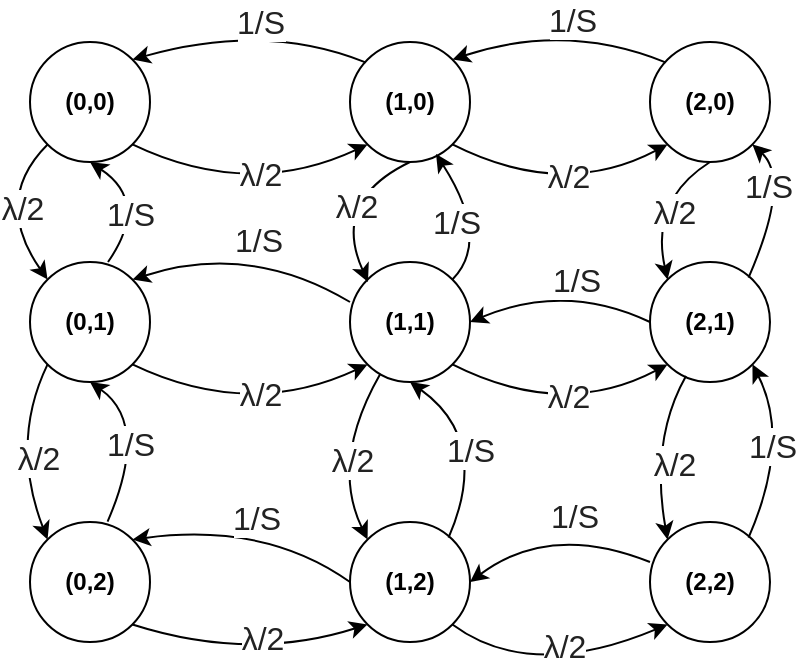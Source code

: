 <mxfile version="12.1.7" type="device" pages="1"><diagram id="SksCdVX9uX_HkZc8XGIa" name="Page-1"><mxGraphModel dx="772" dy="611" grid="1" gridSize="10" guides="1" tooltips="1" connect="1" arrows="1" fold="1" page="1" pageScale="1" pageWidth="850" pageHeight="1100" math="0" shadow="0"><root><mxCell id="0"/><mxCell id="1" parent="0"/><mxCell id="Q_JCCp_GhxckRF858CZk-1" value="&lt;b&gt;(0,0)&lt;/b&gt;" style="ellipse;whiteSpace=wrap;html=1;aspect=fixed;" vertex="1" parent="1"><mxGeometry x="100" y="70" width="60" height="60" as="geometry"/></mxCell><mxCell id="Q_JCCp_GhxckRF858CZk-2" value="&lt;b&gt;(1,0)&lt;/b&gt;" style="ellipse;whiteSpace=wrap;html=1;aspect=fixed;" vertex="1" parent="1"><mxGeometry x="260" y="70" width="60" height="60" as="geometry"/></mxCell><mxCell id="Q_JCCp_GhxckRF858CZk-3" value="&lt;b&gt;(2,0)&lt;/b&gt;" style="ellipse;whiteSpace=wrap;html=1;aspect=fixed;" vertex="1" parent="1"><mxGeometry x="410" y="70" width="60" height="60" as="geometry"/></mxCell><mxCell id="Q_JCCp_GhxckRF858CZk-4" value="&lt;b&gt;(1,1)&lt;/b&gt;" style="ellipse;whiteSpace=wrap;html=1;aspect=fixed;" vertex="1" parent="1"><mxGeometry x="260" y="180" width="60" height="60" as="geometry"/></mxCell><mxCell id="Q_JCCp_GhxckRF858CZk-5" value="&lt;b&gt;(0,1)&lt;/b&gt;" style="ellipse;whiteSpace=wrap;html=1;aspect=fixed;" vertex="1" parent="1"><mxGeometry x="100" y="180" width="60" height="60" as="geometry"/></mxCell><mxCell id="Q_JCCp_GhxckRF858CZk-6" value="&lt;b&gt;(0,2)&lt;/b&gt;" style="ellipse;whiteSpace=wrap;html=1;aspect=fixed;" vertex="1" parent="1"><mxGeometry x="100" y="310" width="60" height="60" as="geometry"/></mxCell><mxCell id="Q_JCCp_GhxckRF858CZk-7" value="&lt;b&gt;(1,2)&lt;/b&gt;" style="ellipse;whiteSpace=wrap;html=1;aspect=fixed;" vertex="1" parent="1"><mxGeometry x="260" y="310" width="60" height="60" as="geometry"/></mxCell><mxCell id="Q_JCCp_GhxckRF858CZk-8" value="&lt;b&gt;(2,2)&lt;/b&gt;" style="ellipse;whiteSpace=wrap;html=1;aspect=fixed;" vertex="1" parent="1"><mxGeometry x="410" y="310" width="60" height="60" as="geometry"/></mxCell><mxCell id="Q_JCCp_GhxckRF858CZk-9" value="&lt;b&gt;(2,1)&lt;/b&gt;" style="ellipse;whiteSpace=wrap;html=1;aspect=fixed;" vertex="1" parent="1"><mxGeometry x="410" y="180" width="60" height="60" as="geometry"/></mxCell><mxCell id="Q_JCCp_GhxckRF858CZk-10" value="" style="endArrow=classic;html=1;entryX=0;entryY=1;entryDx=0;entryDy=0;exitX=1;exitY=1;exitDx=0;exitDy=0;curved=1;" edge="1" parent="1" source="Q_JCCp_GhxckRF858CZk-6" target="Q_JCCp_GhxckRF858CZk-7"><mxGeometry width="50" height="50" relative="1" as="geometry"><mxPoint x="100" y="440" as="sourcePoint"/><mxPoint x="150" y="390" as="targetPoint"/><Array as="points"><mxPoint x="210" y="380"/></Array></mxGeometry></mxCell><mxCell id="Q_JCCp_GhxckRF858CZk-11" value="&lt;span style=&quot;color: rgb(34 , 34 , 34) ; font-family: &amp;#34;arial&amp;#34; , sans-serif ; font-size: 16px ; text-align: left ; white-space: normal&quot;&gt;λ/2&lt;/span&gt;" style="text;html=1;resizable=0;points=[];align=center;verticalAlign=middle;labelBackgroundColor=#ffffff;" vertex="1" connectable="0" parent="Q_JCCp_GhxckRF858CZk-10"><mxGeometry x="0.152" y="10" relative="1" as="geometry"><mxPoint as="offset"/></mxGeometry></mxCell><mxCell id="Q_JCCp_GhxckRF858CZk-12" value="" style="endArrow=classic;html=1;exitX=1;exitY=1;exitDx=0;exitDy=0;curved=1;entryX=0;entryY=1;entryDx=0;entryDy=0;" edge="1" parent="1" source="Q_JCCp_GhxckRF858CZk-7" target="Q_JCCp_GhxckRF858CZk-8"><mxGeometry width="50" height="50" relative="1" as="geometry"><mxPoint x="161.213" y="371.213" as="sourcePoint"/><mxPoint x="410" y="340" as="targetPoint"/><Array as="points"><mxPoint x="350" y="390"/></Array></mxGeometry></mxCell><mxCell id="Q_JCCp_GhxckRF858CZk-13" value="&lt;span style=&quot;color: rgb(34 , 34 , 34) ; font-family: &amp;#34;arial&amp;#34; , sans-serif ; font-size: 16px ; text-align: left ; white-space: normal&quot;&gt;λ/2&lt;/span&gt;" style="text;html=1;resizable=0;points=[];align=center;verticalAlign=middle;labelBackgroundColor=#ffffff;" vertex="1" connectable="0" parent="Q_JCCp_GhxckRF858CZk-12"><mxGeometry x="0.152" y="10" relative="1" as="geometry"><mxPoint as="offset"/></mxGeometry></mxCell><mxCell id="Q_JCCp_GhxckRF858CZk-14" value="" style="endArrow=classic;html=1;entryX=0;entryY=1;entryDx=0;entryDy=0;exitX=1;exitY=1;exitDx=0;exitDy=0;curved=1;" edge="1" parent="1" source="Q_JCCp_GhxckRF858CZk-4" target="Q_JCCp_GhxckRF858CZk-9"><mxGeometry width="50" height="50" relative="1" as="geometry"><mxPoint x="307.213" y="240.213" as="sourcePoint"/><mxPoint x="424.787" y="240.213" as="targetPoint"/><Array as="points"><mxPoint x="366" y="259"/></Array></mxGeometry></mxCell><mxCell id="Q_JCCp_GhxckRF858CZk-15" value="&lt;span style=&quot;color: rgb(34 , 34 , 34) ; font-family: &amp;#34;arial&amp;#34; , sans-serif ; font-size: 16px ; text-align: left ; white-space: normal&quot;&gt;λ/2&lt;/span&gt;" style="text;html=1;resizable=0;points=[];align=center;verticalAlign=middle;labelBackgroundColor=#ffffff;" vertex="1" connectable="0" parent="Q_JCCp_GhxckRF858CZk-14"><mxGeometry x="0.152" y="10" relative="1" as="geometry"><mxPoint as="offset"/></mxGeometry></mxCell><mxCell id="Q_JCCp_GhxckRF858CZk-16" value="" style="endArrow=classic;html=1;entryX=0;entryY=1;entryDx=0;entryDy=0;exitX=1;exitY=1;exitDx=0;exitDy=0;curved=1;" edge="1" parent="1" source="Q_JCCp_GhxckRF858CZk-5" target="Q_JCCp_GhxckRF858CZk-4"><mxGeometry width="50" height="50" relative="1" as="geometry"><mxPoint x="150.213" y="240.213" as="sourcePoint"/><mxPoint x="267.787" y="240.213" as="targetPoint"/><Array as="points"><mxPoint x="209" y="259"/></Array></mxGeometry></mxCell><mxCell id="Q_JCCp_GhxckRF858CZk-17" value="&lt;span style=&quot;color: rgb(34 , 34 , 34) ; font-family: &amp;#34;arial&amp;#34; , sans-serif ; font-size: 16px ; text-align: left ; white-space: normal&quot;&gt;λ/2&lt;/span&gt;" style="text;html=1;resizable=0;points=[];align=center;verticalAlign=middle;labelBackgroundColor=#ffffff;" vertex="1" connectable="0" parent="Q_JCCp_GhxckRF858CZk-16"><mxGeometry x="0.152" y="10" relative="1" as="geometry"><mxPoint as="offset"/></mxGeometry></mxCell><mxCell id="Q_JCCp_GhxckRF858CZk-18" value="" style="endArrow=classic;html=1;entryX=0;entryY=1;entryDx=0;entryDy=0;exitX=1;exitY=1;exitDx=0;exitDy=0;curved=1;" edge="1" parent="1" source="Q_JCCp_GhxckRF858CZk-1" target="Q_JCCp_GhxckRF858CZk-2"><mxGeometry width="50" height="50" relative="1" as="geometry"><mxPoint x="150.213" y="130.213" as="sourcePoint"/><mxPoint x="267.787" y="130.213" as="targetPoint"/><Array as="points"><mxPoint x="209" y="149"/></Array></mxGeometry></mxCell><mxCell id="Q_JCCp_GhxckRF858CZk-19" value="&lt;span style=&quot;color: rgb(34 , 34 , 34) ; font-family: &amp;#34;arial&amp;#34; , sans-serif ; font-size: 16px ; text-align: left ; white-space: normal&quot;&gt;λ/2&lt;/span&gt;" style="text;html=1;resizable=0;points=[];align=center;verticalAlign=middle;labelBackgroundColor=#ffffff;" vertex="1" connectable="0" parent="Q_JCCp_GhxckRF858CZk-18"><mxGeometry x="0.152" y="10" relative="1" as="geometry"><mxPoint as="offset"/></mxGeometry></mxCell><mxCell id="Q_JCCp_GhxckRF858CZk-20" value="" style="endArrow=classic;html=1;entryX=0;entryY=1;entryDx=0;entryDy=0;exitX=1;exitY=1;exitDx=0;exitDy=0;curved=1;" edge="1" parent="1" source="Q_JCCp_GhxckRF858CZk-2" target="Q_JCCp_GhxckRF858CZk-3"><mxGeometry width="50" height="50" relative="1" as="geometry"><mxPoint x="307.213" y="130.213" as="sourcePoint"/><mxPoint x="424.787" y="130.213" as="targetPoint"/><Array as="points"><mxPoint x="366" y="149"/></Array></mxGeometry></mxCell><mxCell id="Q_JCCp_GhxckRF858CZk-21" value="&lt;span style=&quot;color: rgb(34 , 34 , 34) ; font-family: &amp;#34;arial&amp;#34; , sans-serif ; font-size: 16px ; text-align: left ; white-space: normal&quot;&gt;λ/2&lt;/span&gt;" style="text;html=1;resizable=0;points=[];align=center;verticalAlign=middle;labelBackgroundColor=#ffffff;" vertex="1" connectable="0" parent="Q_JCCp_GhxckRF858CZk-20"><mxGeometry x="0.152" y="10" relative="1" as="geometry"><mxPoint as="offset"/></mxGeometry></mxCell><mxCell id="Q_JCCp_GhxckRF858CZk-22" value="" style="endArrow=classic;html=1;entryX=0;entryY=0;entryDx=0;entryDy=0;exitX=0;exitY=1;exitDx=0;exitDy=0;curved=1;" edge="1" parent="1" source="Q_JCCp_GhxckRF858CZk-5" target="Q_JCCp_GhxckRF858CZk-6"><mxGeometry width="50" height="50" relative="1" as="geometry"><mxPoint x="211.213" y="421.213" as="sourcePoint"/><mxPoint x="328.787" y="421.213" as="targetPoint"/><Array as="points"><mxPoint x="90" y="270"/></Array></mxGeometry></mxCell><mxCell id="Q_JCCp_GhxckRF858CZk-23" value="&lt;span style=&quot;color: rgb(34 , 34 , 34) ; font-family: &amp;#34;arial&amp;#34; , sans-serif ; font-size: 16px ; text-align: left ; white-space: normal&quot;&gt;λ/2&lt;/span&gt;" style="text;html=1;resizable=0;points=[];align=center;verticalAlign=middle;labelBackgroundColor=#ffffff;" vertex="1" connectable="0" parent="Q_JCCp_GhxckRF858CZk-22"><mxGeometry x="0.152" y="10" relative="1" as="geometry"><mxPoint as="offset"/></mxGeometry></mxCell><mxCell id="Q_JCCp_GhxckRF858CZk-26" value="" style="endArrow=classic;html=1;entryX=0;entryY=0;entryDx=0;entryDy=0;exitX=0;exitY=1;exitDx=0;exitDy=0;curved=1;" edge="1" parent="1" source="Q_JCCp_GhxckRF858CZk-1" target="Q_JCCp_GhxckRF858CZk-5"><mxGeometry width="50" height="50" relative="1" as="geometry"><mxPoint x="99.787" y="110.213" as="sourcePoint"/><mxPoint x="99.787" y="197.787" as="targetPoint"/><Array as="points"><mxPoint x="81" y="149"/></Array></mxGeometry></mxCell><mxCell id="Q_JCCp_GhxckRF858CZk-27" value="&lt;span style=&quot;color: rgb(34 , 34 , 34) ; font-family: &amp;#34;arial&amp;#34; , sans-serif ; font-size: 16px ; text-align: left ; white-space: normal&quot;&gt;λ/2&lt;/span&gt;" style="text;html=1;resizable=0;points=[];align=center;verticalAlign=middle;labelBackgroundColor=#ffffff;" vertex="1" connectable="0" parent="Q_JCCp_GhxckRF858CZk-26"><mxGeometry x="0.152" y="10" relative="1" as="geometry"><mxPoint as="offset"/></mxGeometry></mxCell><mxCell id="Q_JCCp_GhxckRF858CZk-28" value="" style="endArrow=classic;html=1;entryX=0;entryY=0;entryDx=0;entryDy=0;curved=1;" edge="1" parent="1" source="Q_JCCp_GhxckRF858CZk-4" target="Q_JCCp_GhxckRF858CZk-7"><mxGeometry width="50" height="50" relative="1" as="geometry"><mxPoint x="248.787" y="252.213" as="sourcePoint"/><mxPoint x="248.787" y="339.787" as="targetPoint"/><Array as="points"><mxPoint x="250" y="280"/></Array></mxGeometry></mxCell><mxCell id="Q_JCCp_GhxckRF858CZk-29" value="&lt;span style=&quot;color: rgb(34 , 34 , 34) ; font-family: &amp;#34;arial&amp;#34; , sans-serif ; font-size: 16px ; text-align: left ; white-space: normal&quot;&gt;λ/2&lt;/span&gt;" style="text;html=1;resizable=0;points=[];align=center;verticalAlign=middle;labelBackgroundColor=#ffffff;" vertex="1" connectable="0" parent="Q_JCCp_GhxckRF858CZk-28"><mxGeometry x="0.152" y="10" relative="1" as="geometry"><mxPoint as="offset"/></mxGeometry></mxCell><mxCell id="Q_JCCp_GhxckRF858CZk-34" value="" style="endArrow=classic;html=1;entryX=0;entryY=0;entryDx=0;entryDy=0;curved=1;exitX=0.5;exitY=1;exitDx=0;exitDy=0;" edge="1" parent="1" source="Q_JCCp_GhxckRF858CZk-3" target="Q_JCCp_GhxckRF858CZk-9"><mxGeometry width="50" height="50" relative="1" as="geometry"><mxPoint x="430" y="130" as="sourcePoint"/><mxPoint x="443.787" y="197.787" as="targetPoint"/><Array as="points"><mxPoint x="410" y="149"/></Array></mxGeometry></mxCell><mxCell id="Q_JCCp_GhxckRF858CZk-35" value="&lt;span style=&quot;color: rgb(34 , 34 , 34) ; font-family: &amp;#34;arial&amp;#34; , sans-serif ; font-size: 16px ; text-align: left ; white-space: normal&quot;&gt;λ/2&lt;/span&gt;" style="text;html=1;resizable=0;points=[];align=center;verticalAlign=middle;labelBackgroundColor=#ffffff;" vertex="1" connectable="0" parent="Q_JCCp_GhxckRF858CZk-34"><mxGeometry x="0.152" y="10" relative="1" as="geometry"><mxPoint as="offset"/></mxGeometry></mxCell><mxCell id="Q_JCCp_GhxckRF858CZk-36" value="" style="endArrow=classic;html=1;entryX=0;entryY=0;entryDx=0;entryDy=0;exitX=0.3;exitY=0.95;exitDx=0;exitDy=0;curved=1;exitPerimeter=0;" edge="1" parent="1" source="Q_JCCp_GhxckRF858CZk-9" target="Q_JCCp_GhxckRF858CZk-8"><mxGeometry width="50" height="50" relative="1" as="geometry"><mxPoint x="439.787" y="230.213" as="sourcePoint"/><mxPoint x="439.787" y="317.787" as="targetPoint"/><Array as="points"><mxPoint x="410" y="269"/></Array></mxGeometry></mxCell><mxCell id="Q_JCCp_GhxckRF858CZk-37" value="&lt;span style=&quot;color: rgb(34 , 34 , 34) ; font-family: &amp;#34;arial&amp;#34; , sans-serif ; font-size: 16px ; text-align: left ; white-space: normal&quot;&gt;λ/2&lt;/span&gt;" style="text;html=1;resizable=0;points=[];align=center;verticalAlign=middle;labelBackgroundColor=#ffffff;" vertex="1" connectable="0" parent="Q_JCCp_GhxckRF858CZk-36"><mxGeometry x="0.152" y="10" relative="1" as="geometry"><mxPoint as="offset"/></mxGeometry></mxCell><mxCell id="Q_JCCp_GhxckRF858CZk-38" value="" style="endArrow=classic;html=1;exitX=0.5;exitY=1;exitDx=0;exitDy=0;curved=1;" edge="1" parent="1" source="Q_JCCp_GhxckRF858CZk-2"><mxGeometry width="50" height="50" relative="1" as="geometry"><mxPoint x="269.287" y="110.213" as="sourcePoint"/><mxPoint x="269" y="190" as="targetPoint"/><Array as="points"><mxPoint x="250.5" y="149"/></Array></mxGeometry></mxCell><mxCell id="Q_JCCp_GhxckRF858CZk-39" value="&lt;span style=&quot;color: rgb(34 , 34 , 34) ; font-family: &amp;#34;arial&amp;#34; , sans-serif ; font-size: 16px ; text-align: left ; white-space: normal&quot;&gt;λ/2&lt;/span&gt;" style="text;html=1;resizable=0;points=[];align=center;verticalAlign=middle;labelBackgroundColor=#ffffff;" vertex="1" connectable="0" parent="Q_JCCp_GhxckRF858CZk-38"><mxGeometry x="0.152" y="10" relative="1" as="geometry"><mxPoint as="offset"/></mxGeometry></mxCell><mxCell id="Q_JCCp_GhxckRF858CZk-40" value="" style="endArrow=classic;html=1;curved=1;" edge="1" parent="1"><mxGeometry width="50" height="50" relative="1" as="geometry"><mxPoint x="139" y="180" as="sourcePoint"/><mxPoint x="130" y="130" as="targetPoint"/><Array as="points"><mxPoint x="160" y="150"/></Array></mxGeometry></mxCell><mxCell id="Q_JCCp_GhxckRF858CZk-41" value="&lt;span style=&quot;color: rgb(34 , 34 , 34) ; font-family: &amp;#34;arial&amp;#34; , sans-serif ; font-size: 16px ; text-align: left ; white-space: normal&quot;&gt;1/S&lt;/span&gt;" style="text;html=1;resizable=0;points=[];align=center;verticalAlign=middle;labelBackgroundColor=#ffffff;" vertex="1" connectable="0" parent="Q_JCCp_GhxckRF858CZk-40"><mxGeometry x="0.152" y="10" relative="1" as="geometry"><mxPoint as="offset"/></mxGeometry></mxCell><mxCell id="Q_JCCp_GhxckRF858CZk-42" value="" style="endArrow=classic;html=1;entryX=0.5;entryY=1;entryDx=0;entryDy=0;exitX=0;exitY=1;exitDx=0;exitDy=0;curved=1;" edge="1" parent="1" target="Q_JCCp_GhxckRF858CZk-5"><mxGeometry width="50" height="50" relative="1" as="geometry"><mxPoint x="138.787" y="309.787" as="sourcePoint"/><mxPoint x="138.787" y="222.213" as="targetPoint"/><Array as="points"><mxPoint x="160" y="261"/></Array></mxGeometry></mxCell><mxCell id="Q_JCCp_GhxckRF858CZk-43" value="&lt;span style=&quot;color: rgb(34 , 34 , 34) ; font-family: &amp;#34;arial&amp;#34; , sans-serif ; font-size: 16px ; text-align: left ; white-space: normal&quot;&gt;1/S&lt;/span&gt;" style="text;html=1;resizable=0;points=[];align=center;verticalAlign=middle;labelBackgroundColor=#ffffff;" vertex="1" connectable="0" parent="Q_JCCp_GhxckRF858CZk-42"><mxGeometry x="0.152" y="10" relative="1" as="geometry"><mxPoint x="-0.5" y="12" as="offset"/></mxGeometry></mxCell><mxCell id="Q_JCCp_GhxckRF858CZk-44" value="" style="endArrow=classic;html=1;exitX=1;exitY=0;exitDx=0;exitDy=0;curved=1;entryX=0.717;entryY=0.933;entryDx=0;entryDy=0;entryPerimeter=0;" edge="1" parent="1" source="Q_JCCp_GhxckRF858CZk-4" target="Q_JCCp_GhxckRF858CZk-2"><mxGeometry width="50" height="50" relative="1" as="geometry"><mxPoint x="309.287" y="217.787" as="sourcePoint"/><mxPoint x="300" y="130" as="targetPoint"/><Array as="points"><mxPoint x="330.5" y="169"/></Array></mxGeometry></mxCell><mxCell id="Q_JCCp_GhxckRF858CZk-45" value="&lt;span style=&quot;color: rgb(34 , 34 , 34) ; font-family: &amp;#34;arial&amp;#34; , sans-serif ; font-size: 16px ; text-align: left ; white-space: normal&quot;&gt;1/S&lt;/span&gt;" style="text;html=1;resizable=0;points=[];align=center;verticalAlign=middle;labelBackgroundColor=#ffffff;" vertex="1" connectable="0" parent="Q_JCCp_GhxckRF858CZk-44"><mxGeometry x="0.152" y="10" relative="1" as="geometry"><mxPoint as="offset"/></mxGeometry></mxCell><mxCell id="Q_JCCp_GhxckRF858CZk-46" value="" style="endArrow=classic;html=1;entryX=0.5;entryY=1;entryDx=0;entryDy=0;exitX=0;exitY=1;exitDx=0;exitDy=0;curved=1;" edge="1" parent="1" target="Q_JCCp_GhxckRF858CZk-4"><mxGeometry width="50" height="50" relative="1" as="geometry"><mxPoint x="309.287" y="317.787" as="sourcePoint"/><mxPoint x="309.287" y="230.213" as="targetPoint"/><Array as="points"><mxPoint x="330.5" y="269"/></Array></mxGeometry></mxCell><mxCell id="Q_JCCp_GhxckRF858CZk-47" value="&lt;span style=&quot;color: rgb(34 , 34 , 34) ; font-family: &amp;#34;arial&amp;#34; , sans-serif ; font-size: 16px ; text-align: left ; white-space: normal&quot;&gt;1/S&lt;/span&gt;" style="text;html=1;resizable=0;points=[];align=center;verticalAlign=middle;labelBackgroundColor=#ffffff;" vertex="1" connectable="0" parent="Q_JCCp_GhxckRF858CZk-46"><mxGeometry x="0.152" y="10" relative="1" as="geometry"><mxPoint as="offset"/></mxGeometry></mxCell><mxCell id="Q_JCCp_GhxckRF858CZk-48" value="" style="endArrow=classic;html=1;entryX=1;entryY=1;entryDx=0;entryDy=0;exitX=0;exitY=1;exitDx=0;exitDy=0;curved=1;" edge="1" parent="1" target="Q_JCCp_GhxckRF858CZk-3"><mxGeometry width="50" height="50" relative="1" as="geometry"><mxPoint x="459.287" y="187.787" as="sourcePoint"/><mxPoint x="459.287" y="100.213" as="targetPoint"/><Array as="points"><mxPoint x="480.5" y="139"/></Array></mxGeometry></mxCell><mxCell id="Q_JCCp_GhxckRF858CZk-49" value="&lt;span style=&quot;color: rgb(34 , 34 , 34) ; font-family: &amp;#34;arial&amp;#34; , sans-serif ; font-size: 16px ; text-align: left ; white-space: normal&quot;&gt;1/S&lt;/span&gt;" style="text;html=1;resizable=0;points=[];align=center;verticalAlign=middle;labelBackgroundColor=#ffffff;" vertex="1" connectable="0" parent="Q_JCCp_GhxckRF858CZk-48"><mxGeometry x="0.152" y="10" relative="1" as="geometry"><mxPoint as="offset"/></mxGeometry></mxCell><mxCell id="Q_JCCp_GhxckRF858CZk-50" value="" style="endArrow=classic;html=1;entryX=1;entryY=1;entryDx=0;entryDy=0;exitX=0;exitY=1;exitDx=0;exitDy=0;curved=1;" edge="1" parent="1" target="Q_JCCp_GhxckRF858CZk-9"><mxGeometry width="50" height="50" relative="1" as="geometry"><mxPoint x="459.287" y="317.787" as="sourcePoint"/><mxPoint x="459.287" y="230.213" as="targetPoint"/><Array as="points"><mxPoint x="480.5" y="269"/></Array></mxGeometry></mxCell><mxCell id="Q_JCCp_GhxckRF858CZk-51" value="&lt;span style=&quot;color: rgb(34 , 34 , 34) ; font-family: &amp;#34;arial&amp;#34; , sans-serif ; font-size: 16px ; text-align: left ; white-space: normal&quot;&gt;1/S&lt;/span&gt;" style="text;html=1;resizable=0;points=[];align=center;verticalAlign=middle;labelBackgroundColor=#ffffff;" vertex="1" connectable="0" parent="Q_JCCp_GhxckRF858CZk-50"><mxGeometry x="0.152" y="10" relative="1" as="geometry"><mxPoint as="offset"/></mxGeometry></mxCell><mxCell id="Q_JCCp_GhxckRF858CZk-65" value="" style="endArrow=classic;html=1;entryX=1;entryY=0;entryDx=0;entryDy=0;curved=1;" edge="1" parent="1" target="Q_JCCp_GhxckRF858CZk-5"><mxGeometry width="50" height="50" relative="1" as="geometry"><mxPoint x="260" y="200" as="sourcePoint"/><mxPoint x="142.213" y="190.213" as="targetPoint"/><Array as="points"><mxPoint x="210" y="170"/></Array></mxGeometry></mxCell><mxCell id="Q_JCCp_GhxckRF858CZk-66" value="&lt;span style=&quot;color: rgb(34 , 34 , 34) ; font-family: &amp;#34;arial&amp;#34; , sans-serif ; font-size: 16px ; text-align: left ; white-space: normal&quot;&gt;1/S&lt;/span&gt;" style="text;html=1;resizable=0;points=[];align=center;verticalAlign=middle;labelBackgroundColor=#ffffff;" vertex="1" connectable="0" parent="Q_JCCp_GhxckRF858CZk-65"><mxGeometry x="0.152" y="10" relative="1" as="geometry"><mxPoint x="10.5" y="-14.5" as="offset"/></mxGeometry></mxCell><mxCell id="Q_JCCp_GhxckRF858CZk-67" value="" style="endArrow=classic;html=1;entryX=1;entryY=0.5;entryDx=0;entryDy=0;curved=1;" edge="1" parent="1" target="Q_JCCp_GhxckRF858CZk-4"><mxGeometry width="50" height="50" relative="1" as="geometry"><mxPoint x="410" y="210" as="sourcePoint"/><mxPoint x="300.213" y="210.213" as="targetPoint"/><Array as="points"><mxPoint x="368" y="190"/></Array></mxGeometry></mxCell><mxCell id="Q_JCCp_GhxckRF858CZk-68" value="&lt;span style=&quot;color: rgb(34 , 34 , 34) ; font-family: &amp;#34;arial&amp;#34; , sans-serif ; font-size: 16px ; text-align: left ; white-space: normal&quot;&gt;1/S&lt;/span&gt;" style="text;html=1;resizable=0;points=[];align=center;verticalAlign=middle;labelBackgroundColor=#ffffff;" vertex="1" connectable="0" parent="Q_JCCp_GhxckRF858CZk-67"><mxGeometry x="0.152" y="10" relative="1" as="geometry"><mxPoint x="10.5" y="-14.5" as="offset"/></mxGeometry></mxCell><mxCell id="Q_JCCp_GhxckRF858CZk-69" value="" style="endArrow=classic;html=1;entryX=1;entryY=0.5;entryDx=0;entryDy=0;curved=1;" edge="1" parent="1" target="Q_JCCp_GhxckRF858CZk-7"><mxGeometry width="50" height="50" relative="1" as="geometry"><mxPoint x="410" y="330" as="sourcePoint"/><mxPoint x="292.213" y="330.213" as="targetPoint"/><Array as="points"><mxPoint x="360" y="310"/></Array></mxGeometry></mxCell><mxCell id="Q_JCCp_GhxckRF858CZk-70" value="&lt;span style=&quot;color: rgb(34 , 34 , 34) ; font-family: &amp;#34;arial&amp;#34; , sans-serif ; font-size: 16px ; text-align: left ; white-space: normal&quot;&gt;1/S&lt;/span&gt;" style="text;html=1;resizable=0;points=[];align=center;verticalAlign=middle;labelBackgroundColor=#ffffff;" vertex="1" connectable="0" parent="Q_JCCp_GhxckRF858CZk-69"><mxGeometry x="0.152" y="10" relative="1" as="geometry"><mxPoint x="10.5" y="-14.5" as="offset"/></mxGeometry></mxCell><mxCell id="Q_JCCp_GhxckRF858CZk-71" value="" style="endArrow=classic;html=1;entryX=1;entryY=0;entryDx=0;entryDy=0;curved=1;exitX=0;exitY=0.5;exitDx=0;exitDy=0;" edge="1" parent="1" source="Q_JCCp_GhxckRF858CZk-7" target="Q_JCCp_GhxckRF858CZk-6"><mxGeometry width="50" height="50" relative="1" as="geometry"><mxPoint x="250" y="330" as="sourcePoint"/><mxPoint x="150.213" y="330.213" as="targetPoint"/><Array as="points"><mxPoint x="218" y="310"/></Array></mxGeometry></mxCell><mxCell id="Q_JCCp_GhxckRF858CZk-72" value="&lt;span style=&quot;color: rgb(34 , 34 , 34) ; font-family: &amp;#34;arial&amp;#34; , sans-serif ; font-size: 16px ; text-align: left ; white-space: normal&quot;&gt;1/S&lt;/span&gt;" style="text;html=1;resizable=0;points=[];align=center;verticalAlign=middle;labelBackgroundColor=#ffffff;" vertex="1" connectable="0" parent="Q_JCCp_GhxckRF858CZk-71"><mxGeometry x="0.152" y="10" relative="1" as="geometry"><mxPoint x="10.5" y="-14.5" as="offset"/></mxGeometry></mxCell><mxCell id="Q_JCCp_GhxckRF858CZk-73" value="" style="endArrow=classic;html=1;exitX=1;exitY=1;exitDx=0;exitDy=0;curved=1;entryX=1;entryY=0;entryDx=0;entryDy=0;" edge="1" parent="1" target="Q_JCCp_GhxckRF858CZk-1"><mxGeometry width="50" height="50" relative="1" as="geometry"><mxPoint x="267.787" y="80.213" as="sourcePoint"/><mxPoint x="160" y="80" as="targetPoint"/><Array as="points"><mxPoint x="218" y="60"/></Array></mxGeometry></mxCell><mxCell id="Q_JCCp_GhxckRF858CZk-74" value="&lt;span style=&quot;color: rgb(34 , 34 , 34) ; font-family: &amp;#34;arial&amp;#34; , sans-serif ; font-size: 16px ; text-align: left ; white-space: normal&quot;&gt;1/S&lt;/span&gt;" style="text;html=1;resizable=0;points=[];align=center;verticalAlign=middle;labelBackgroundColor=#ffffff;" vertex="1" connectable="0" parent="Q_JCCp_GhxckRF858CZk-73"><mxGeometry x="0.152" y="10" relative="1" as="geometry"><mxPoint x="10.5" y="-14.5" as="offset"/></mxGeometry></mxCell><mxCell id="Q_JCCp_GhxckRF858CZk-75" value="" style="endArrow=classic;html=1;entryX=1;entryY=0;entryDx=0;entryDy=0;exitX=1;exitY=1;exitDx=0;exitDy=0;curved=1;" edge="1" parent="1" target="Q_JCCp_GhxckRF858CZk-2"><mxGeometry width="50" height="50" relative="1" as="geometry"><mxPoint x="417.787" y="80.213" as="sourcePoint"/><mxPoint x="300.213" y="80.213" as="targetPoint"/><Array as="points"><mxPoint x="368" y="60"/></Array></mxGeometry></mxCell><mxCell id="Q_JCCp_GhxckRF858CZk-76" value="&lt;span style=&quot;color: rgb(34 , 34 , 34) ; font-family: &amp;#34;arial&amp;#34; , sans-serif ; font-size: 16px ; text-align: left ; white-space: normal&quot;&gt;1/S&lt;/span&gt;" style="text;html=1;resizable=0;points=[];align=center;verticalAlign=middle;labelBackgroundColor=#ffffff;" vertex="1" connectable="0" parent="Q_JCCp_GhxckRF858CZk-75"><mxGeometry x="0.152" y="10" relative="1" as="geometry"><mxPoint x="10.5" y="-14.5" as="offset"/></mxGeometry></mxCell></root></mxGraphModel></diagram></mxfile>